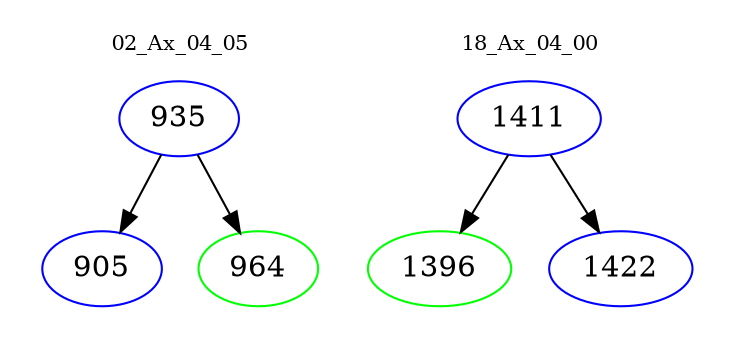 digraph{
subgraph cluster_0 {
color = white
label = "02_Ax_04_05";
fontsize=10;
T0_935 [label="935", color="blue"]
T0_935 -> T0_905 [color="black"]
T0_905 [label="905", color="blue"]
T0_935 -> T0_964 [color="black"]
T0_964 [label="964", color="green"]
}
subgraph cluster_1 {
color = white
label = "18_Ax_04_00";
fontsize=10;
T1_1411 [label="1411", color="blue"]
T1_1411 -> T1_1396 [color="black"]
T1_1396 [label="1396", color="green"]
T1_1411 -> T1_1422 [color="black"]
T1_1422 [label="1422", color="blue"]
}
}
